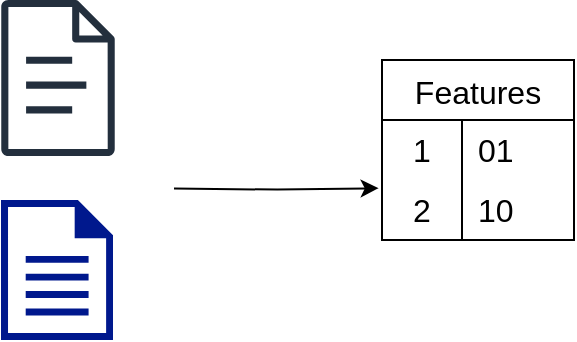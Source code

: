 <mxfile version="21.3.3" type="device">
  <diagram name="Page-1" id="UIgr5eWiJMVA2MsN2a7B">
    <mxGraphModel dx="1434" dy="827" grid="1" gridSize="10" guides="1" tooltips="1" connect="1" arrows="1" fold="1" page="1" pageScale="1" pageWidth="827" pageHeight="1169" math="0" shadow="0">
      <root>
        <mxCell id="0" />
        <mxCell id="1" parent="0" />
        <mxCell id="Bd3e-vHomqyK-ZyMmJNy-8" value="" style="edgeStyle=orthogonalEdgeStyle;rounded=0;orthogonalLoop=1;jettySize=auto;html=1;" edge="1" parent="1">
          <mxGeometry relative="1" as="geometry">
            <mxPoint x="220" y="344.3" as="sourcePoint" />
            <mxPoint x="322.329" y="344.1" as="targetPoint" />
          </mxGeometry>
        </mxCell>
        <mxCell id="Bd3e-vHomqyK-ZyMmJNy-76" value="Features" style="shape=table;startSize=30;container=1;collapsible=0;childLayout=tableLayout;fixedRows=1;rowLines=0;fontStyle=0;strokeColor=default;fontSize=16;" vertex="1" parent="1">
          <mxGeometry x="324" y="280" width="96" height="90" as="geometry" />
        </mxCell>
        <mxCell id="Bd3e-vHomqyK-ZyMmJNy-77" value="" style="shape=tableRow;horizontal=0;startSize=0;swimlaneHead=0;swimlaneBody=0;top=0;left=0;bottom=0;right=0;collapsible=0;dropTarget=0;fillColor=none;points=[[0,0.5],[1,0.5]];portConstraint=eastwest;strokeColor=inherit;fontSize=16;" vertex="1" parent="Bd3e-vHomqyK-ZyMmJNy-76">
          <mxGeometry y="30" width="96" height="30" as="geometry" />
        </mxCell>
        <mxCell id="Bd3e-vHomqyK-ZyMmJNy-78" value="1" style="shape=partialRectangle;html=1;whiteSpace=wrap;connectable=0;fillColor=none;top=0;left=0;bottom=0;right=0;overflow=hidden;pointerEvents=1;strokeColor=inherit;fontSize=16;" vertex="1" parent="Bd3e-vHomqyK-ZyMmJNy-77">
          <mxGeometry width="40" height="30" as="geometry">
            <mxRectangle width="40" height="30" as="alternateBounds" />
          </mxGeometry>
        </mxCell>
        <mxCell id="Bd3e-vHomqyK-ZyMmJNy-79" value="01" style="shape=partialRectangle;html=1;whiteSpace=wrap;connectable=0;fillColor=none;top=0;left=0;bottom=0;right=0;align=left;spacingLeft=6;overflow=hidden;strokeColor=inherit;fontSize=16;" vertex="1" parent="Bd3e-vHomqyK-ZyMmJNy-77">
          <mxGeometry x="40" width="56" height="30" as="geometry">
            <mxRectangle width="56" height="30" as="alternateBounds" />
          </mxGeometry>
        </mxCell>
        <mxCell id="Bd3e-vHomqyK-ZyMmJNy-80" value="" style="shape=tableRow;horizontal=0;startSize=0;swimlaneHead=0;swimlaneBody=0;top=0;left=0;bottom=0;right=0;collapsible=0;dropTarget=0;fillColor=none;points=[[0,0.5],[1,0.5]];portConstraint=eastwest;strokeColor=inherit;fontSize=16;" vertex="1" parent="Bd3e-vHomqyK-ZyMmJNy-76">
          <mxGeometry y="60" width="96" height="30" as="geometry" />
        </mxCell>
        <mxCell id="Bd3e-vHomqyK-ZyMmJNy-81" value="2" style="shape=partialRectangle;html=1;whiteSpace=wrap;connectable=0;fillColor=none;top=0;left=0;bottom=0;right=0;overflow=hidden;strokeColor=inherit;fontSize=16;" vertex="1" parent="Bd3e-vHomqyK-ZyMmJNy-80">
          <mxGeometry width="40" height="30" as="geometry">
            <mxRectangle width="40" height="30" as="alternateBounds" />
          </mxGeometry>
        </mxCell>
        <mxCell id="Bd3e-vHomqyK-ZyMmJNy-82" value="10" style="shape=partialRectangle;html=1;whiteSpace=wrap;connectable=0;fillColor=none;top=0;left=0;bottom=0;right=0;align=left;spacingLeft=6;overflow=hidden;strokeColor=inherit;fontSize=16;" vertex="1" parent="Bd3e-vHomqyK-ZyMmJNy-80">
          <mxGeometry x="40" width="56" height="30" as="geometry">
            <mxRectangle width="56" height="30" as="alternateBounds" />
          </mxGeometry>
        </mxCell>
        <mxCell id="Bd3e-vHomqyK-ZyMmJNy-86" value="" style="sketch=0;outlineConnect=0;fontColor=#232F3E;gradientColor=none;fillColor=#232F3D;strokeColor=none;dashed=0;verticalLabelPosition=bottom;verticalAlign=top;align=center;html=1;fontSize=12;fontStyle=0;aspect=fixed;pointerEvents=1;shape=mxgraph.aws4.document;" vertex="1" parent="1">
          <mxGeometry x="133.5" y="250" width="57" height="78" as="geometry" />
        </mxCell>
        <mxCell id="Bd3e-vHomqyK-ZyMmJNy-88" value="" style="sketch=0;aspect=fixed;pointerEvents=1;shadow=0;dashed=0;html=1;strokeColor=none;labelPosition=center;verticalLabelPosition=bottom;verticalAlign=top;align=center;fillColor=#00188D;shape=mxgraph.mscae.enterprise.document" vertex="1" parent="1">
          <mxGeometry x="133.5" y="350" width="56" height="70" as="geometry" />
        </mxCell>
      </root>
    </mxGraphModel>
  </diagram>
</mxfile>
